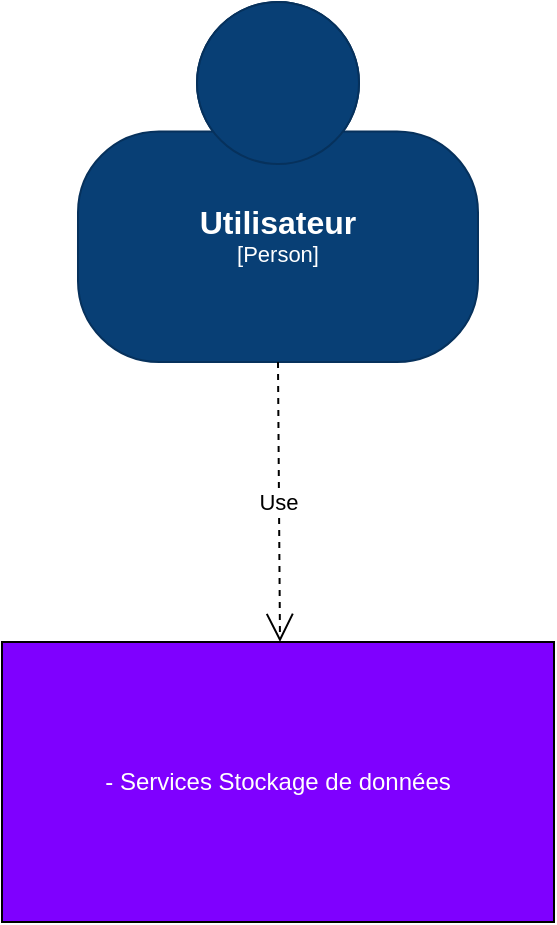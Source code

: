 <mxfile version="23.1.0" type="github" pages="3">
  <diagram id="kxF6QBIuY3cZwQ1bAduT" name="Page-2">
    <mxGraphModel dx="984" dy="579" grid="1" gridSize="10" guides="1" tooltips="1" connect="1" arrows="1" fold="1" page="1" pageScale="1" pageWidth="827" pageHeight="1169" math="0" shadow="0">
      <root>
        <mxCell id="0" />
        <mxCell id="1" parent="0" />
        <object placeholders="1" c4Name="Utilisateur" c4Type="Person" c4Description="" label="&lt;font style=&quot;font-size: 16px&quot;&gt;&lt;b&gt;%c4Name%&lt;/b&gt;&lt;/font&gt;&lt;div&gt;[%c4Type%]&lt;/div&gt;&lt;br&gt;&lt;div&gt;&lt;font style=&quot;font-size: 11px&quot;&gt;&lt;font color=&quot;#cccccc&quot;&gt;%c4Description%&lt;/font&gt;&lt;/div&gt;" id="RRu45JyRfsKYmiZNLGVk-1">
          <mxCell style="html=1;fontSize=11;dashed=0;whiteSpace=wrap;fillColor=#083F75;strokeColor=#06315C;fontColor=#ffffff;shape=mxgraph.c4.person2;align=center;metaEdit=1;points=[[0.5,0,0],[1,0.5,0],[1,0.75,0],[0.75,1,0],[0.5,1,0],[0.25,1,0],[0,0.75,0],[0,0.5,0]];resizable=0;" vertex="1" parent="1">
            <mxGeometry x="314" y="200" width="200" height="180" as="geometry" />
          </mxCell>
        </object>
        <mxCell id="GYtXxc-obM4SIkpx7FsU-1" value="Use" style="endArrow=open;endSize=12;dashed=1;html=1;rounded=0;entryX=0.5;entryY=0;entryDx=0;entryDy=0;exitX=0.5;exitY=1;exitDx=0;exitDy=0;exitPerimeter=0;" edge="1" parent="1" source="RRu45JyRfsKYmiZNLGVk-1">
          <mxGeometry width="160" relative="1" as="geometry">
            <mxPoint x="300" y="440" as="sourcePoint" />
            <mxPoint x="415" y="520" as="targetPoint" />
          </mxGeometry>
        </mxCell>
        <mxCell id="ArA5_G7l124TlHklUtV6-1" value="&lt;div&gt;&lt;br&gt;&lt;/div&gt;&lt;div&gt;&lt;br&gt;&lt;/div&gt;&lt;div&gt;&lt;font color=&quot;#ffffff&quot;&gt;- Services Stockage de données&lt;/font&gt;&lt;/div&gt;&lt;div&gt;&lt;br&gt;&lt;/div&gt;&lt;div&gt;&lt;br&gt;&lt;/div&gt;" style="rounded=0;whiteSpace=wrap;html=1;fillColor=#7F00FF;" vertex="1" parent="1">
          <mxGeometry x="276" y="520" width="276" height="140" as="geometry" />
        </mxCell>
      </root>
    </mxGraphModel>
  </diagram>
  <diagram id="OEi6wNwIWVzNIJGBWFt3" name="Page-3">
    <mxGraphModel dx="984" dy="579" grid="1" gridSize="10" guides="1" tooltips="1" connect="1" arrows="1" fold="1" page="1" pageScale="1" pageWidth="827" pageHeight="1169" math="0" shadow="0">
      <root>
        <mxCell id="0" />
        <mxCell id="1" parent="0" />
        <mxCell id="eYEUwstzAqYSA6-cwCUk-17" value="User HTTP" style="endArrow=block;dashed=1;endFill=0;endSize=12;html=1;rounded=0;entryX=0.5;entryY=0;entryDx=0;entryDy=0;exitX=0.5;exitY=1;exitDx=0;exitDy=0;exitPerimeter=0;" edge="1" parent="1" source="ZXKaBPsIvTFtvK5_cp-c-1">
          <mxGeometry width="160" relative="1" as="geometry">
            <mxPoint x="204.5" y="400" as="sourcePoint" />
            <mxPoint x="204.5" y="560" as="targetPoint" />
            <Array as="points">
              <mxPoint x="204.5" y="500" />
            </Array>
            <mxPoint as="offset" />
          </mxGeometry>
        </mxCell>
        <mxCell id="eYEUwstzAqYSA6-cwCUk-18" value="Json/HTTP" style="endArrow=open;endFill=1;endSize=12;html=1;rounded=0;entryX=0;entryY=0.5;entryDx=0;entryDy=0;" edge="1" parent="1">
          <mxGeometry width="160" relative="1" as="geometry">
            <mxPoint x="330" y="622" as="sourcePoint" />
            <mxPoint x="620" y="622" as="targetPoint" />
          </mxGeometry>
        </mxCell>
        <mxCell id="agEmQbVjJ_qmVKSMxN9N-1" value="&lt;font color=&quot;#ffffff&quot;&gt;«interface»&lt;/font&gt;&lt;br&gt;&lt;font color=&quot;#ffffff&quot;&gt;&lt;b&gt;Application Web&lt;/b&gt;&lt;/font&gt;" style="html=1;whiteSpace=wrap;fillColor=#0066CC;" vertex="1" parent="1">
          <mxGeometry x="80" y="560" width="250" height="125" as="geometry" />
        </mxCell>
        <mxCell id="zv3WweZOadLK953ujlf6-1" value="&lt;div&gt;&lt;br&gt;&lt;/div&gt;&lt;div&gt;&lt;br&gt;&lt;/div&gt;&lt;div&gt;&lt;font color=&quot;#ffffff&quot;&gt;Base de données&lt;/font&gt;&lt;/div&gt;" style="strokeWidth=2;html=1;shape=mxgraph.flowchart.database;whiteSpace=wrap;fillColor=#FF00FF;" vertex="1" parent="1">
          <mxGeometry x="620" y="545" width="160" height="155" as="geometry" />
        </mxCell>
        <object placeholders="1" c4Name="Utilisateur" c4Type="Person" c4Description="" label="&lt;font style=&quot;font-size: 16px&quot;&gt;&lt;b&gt;%c4Name%&lt;/b&gt;&lt;/font&gt;&lt;div&gt;[%c4Type%]&lt;/div&gt;&lt;br&gt;&lt;div&gt;&lt;font style=&quot;font-size: 11px&quot;&gt;&lt;font color=&quot;#cccccc&quot;&gt;%c4Description%&lt;/font&gt;&lt;/div&gt;" id="ZXKaBPsIvTFtvK5_cp-c-1">
          <mxCell style="html=1;fontSize=11;dashed=0;whiteSpace=wrap;fillColor=#083F75;strokeColor=#06315C;fontColor=#ffffff;shape=mxgraph.c4.person2;align=center;metaEdit=1;points=[[0.5,0,0],[1,0.5,0],[1,0.75,0],[0.75,1,0],[0.5,1,0],[0.25,1,0],[0,0.75,0],[0,0.5,0]];resizable=0;" vertex="1" parent="1">
            <mxGeometry x="105" y="180" width="200" height="180" as="geometry" />
          </mxCell>
        </object>
      </root>
    </mxGraphModel>
  </diagram>
  <diagram id="V83xMxlTfEwU_WYkIf8O" name="Page-4">
    <mxGraphModel dx="984" dy="579" grid="1" gridSize="10" guides="1" tooltips="1" connect="1" arrows="1" fold="1" page="1" pageScale="1" pageWidth="827" pageHeight="1169" math="0" shadow="0">
      <root>
        <mxCell id="0" />
        <mxCell id="1" parent="0" />
        <mxCell id="elyC3XUzIFdAn9LevwW5-3" value="&lt;font color=&quot;#ffffff&quot;&gt;API User - 2&lt;/font&gt;" style="ellipse;whiteSpace=wrap;html=1;strokeWidth=2;rounded=1;arcSize=12;fillColor=#0066CC;" vertex="1" parent="1">
          <mxGeometry x="220" y="970" width="160" height="160" as="geometry" />
        </mxCell>
        <mxCell id="elyC3XUzIFdAn9LevwW5-5" value="User HTTP" style="endArrow=open;endSize=12;dashed=1;html=1;rounded=0;entryX=0.5;entryY=0;entryDx=0;entryDy=0;exitX=0.75;exitY=1;exitDx=0;exitDy=0;exitPerimeter=0;" edge="1" parent="1" source="qIL6PZW-6qE1k14itSYv-1" target="qIL6PZW-6qE1k14itSYv-3">
          <mxGeometry width="160" relative="1" as="geometry">
            <mxPoint x="410" y="260" as="sourcePoint" />
            <mxPoint x="454" y="310" as="targetPoint" />
            <mxPoint as="offset" />
          </mxGeometry>
        </mxCell>
        <mxCell id="elyC3XUzIFdAn9LevwW5-6" value="User HTTP" style="endArrow=open;endSize=12;dashed=1;html=1;rounded=0;exitX=0.25;exitY=1;exitDx=0;exitDy=0;exitPerimeter=0;entryX=0.5;entryY=0;entryDx=0;entryDy=0;" edge="1" parent="1" source="qIL6PZW-6qE1k14itSYv-1" target="qIL6PZW-6qE1k14itSYv-2">
          <mxGeometry width="160" relative="1" as="geometry">
            <mxPoint x="320" y="260" as="sourcePoint" />
            <mxPoint x="280" y="310" as="targetPoint" />
          </mxGeometry>
        </mxCell>
        <mxCell id="Y0MzX0LgHhpG6_t-e-ey-1" value="&lt;div&gt;&lt;font color=&quot;#ffffff&quot;&gt;&lt;br&gt;&lt;/font&gt;&lt;/div&gt;&lt;div&gt;&lt;font color=&quot;#ffffff&quot;&gt;&lt;br&gt;&lt;/font&gt;&lt;/div&gt;&lt;div&gt;&lt;font color=&quot;#ffffff&quot;&gt;&lt;br&gt;&lt;/font&gt;&lt;/div&gt;&lt;div&gt;&lt;font color=&quot;#ffffff&quot;&gt;Base data :&lt;/font&gt;&lt;/div&gt;&lt;div&gt;&lt;font color=&quot;#ffffff&quot;&gt;- Tweets&lt;/font&gt;&lt;/div&gt;&lt;div&gt;&lt;font color=&quot;#ffffff&quot;&gt;- Utilisateur&lt;br&gt;&lt;/font&gt;&lt;/div&gt;" style="strokeWidth=2;html=1;shape=mxgraph.flowchart.database;whiteSpace=wrap;fillColor=#7F00FF;" vertex="1" parent="1">
          <mxGeometry x="480" y="720" width="200" height="170" as="geometry" />
        </mxCell>
        <mxCell id="gPoKbpyFbdGKQ7TawYii-2" value="" style="endArrow=block;dashed=1;endFill=0;endSize=12;html=1;rounded=0;exitX=1;exitY=0.5;exitDx=0;exitDy=0;entryX=0;entryY=0.5;entryDx=0;entryDy=0;entryPerimeter=0;" edge="1" parent="1" source="qIL6PZW-6qE1k14itSYv-6" target="Y0MzX0LgHhpG6_t-e-ey-1">
          <mxGeometry width="160" relative="1" as="geometry">
            <mxPoint x="280" y="790" as="sourcePoint" />
            <mxPoint x="470" y="790" as="targetPoint" />
          </mxGeometry>
        </mxCell>
        <mxCell id="gPoKbpyFbdGKQ7TawYii-11" value="" style="endArrow=block;dashed=1;endFill=0;endSize=12;html=1;rounded=0;entryX=0.5;entryY=0;entryDx=0;entryDy=0;exitX=0.5;exitY=1;exitDx=0;exitDy=0;" edge="1" parent="1" source="qIL6PZW-6qE1k14itSYv-2" target="qIL6PZW-6qE1k14itSYv-6">
          <mxGeometry width="160" relative="1" as="geometry">
            <mxPoint x="115" y="575" as="sourcePoint" />
            <mxPoint x="245" y="585" as="targetPoint" />
          </mxGeometry>
        </mxCell>
        <mxCell id="wmtQkmxCQseQBnzBvPaz-1" value="Json/HTTP" style="edgeLabel;html=1;align=center;verticalAlign=middle;resizable=0;points=[];" vertex="1" connectable="0" parent="gPoKbpyFbdGKQ7TawYii-11">
          <mxGeometry x="-0.07" y="-2" relative="1" as="geometry">
            <mxPoint as="offset" />
          </mxGeometry>
        </mxCell>
        <mxCell id="gPoKbpyFbdGKQ7TawYii-12" value="Json/HTTP" style="endArrow=block;dashed=1;endFill=0;endSize=12;html=1;rounded=0;exitX=0.5;exitY=1;exitDx=0;exitDy=0;entryX=0.5;entryY=0;entryDx=0;entryDy=0;entryPerimeter=0;" edge="1" parent="1" source="qIL6PZW-6qE1k14itSYv-3" target="Y0MzX0LgHhpG6_t-e-ey-1">
          <mxGeometry width="160" relative="1" as="geometry">
            <mxPoint x="579.5" y="560" as="sourcePoint" />
            <mxPoint x="579.5" y="710" as="targetPoint" />
          </mxGeometry>
        </mxCell>
        <mxCell id="gPoKbpyFbdGKQ7TawYii-13" value="" style="endArrow=block;dashed=1;endFill=0;endSize=12;html=1;rounded=0;entryX=0.5;entryY=0;entryDx=0;entryDy=0;exitX=1;exitY=1;exitDx=0;exitDy=0;" edge="1" parent="1" source="qIL6PZW-6qE1k14itSYv-6" target="elyC3XUzIFdAn9LevwW5-3">
          <mxGeometry width="160" relative="1" as="geometry">
            <mxPoint x="270" y="890" as="sourcePoint" />
            <mxPoint x="240" y="940" as="targetPoint" />
          </mxGeometry>
        </mxCell>
        <object placeholders="1" c4Name="Utilisateur" c4Type="Person" c4Description="user" label="&lt;font style=&quot;font-size: 16px&quot;&gt;&lt;b&gt;%c4Name%&lt;/b&gt;&lt;/font&gt;&lt;div&gt;[%c4Type%]&lt;/div&gt;&lt;br&gt;&lt;div&gt;&lt;font style=&quot;font-size: 11px&quot;&gt;&lt;font color=&quot;#cccccc&quot;&gt;%c4Description%&lt;/font&gt;&lt;/div&gt;" id="qIL6PZW-6qE1k14itSYv-1">
          <mxCell style="html=1;fontSize=11;dashed=0;whiteSpace=wrap;fillColor=#083F75;strokeColor=#06315C;fontColor=#ffffff;shape=mxgraph.c4.person2;align=center;metaEdit=1;points=[[0.5,0,0],[1,0.5,0],[1,0.75,0],[0.75,1,0],[0.5,1,0],[0.25,1,0],[0,0.75,0],[0,0.5,0]];resizable=0;" vertex="1" parent="1">
            <mxGeometry x="280" y="70" width="200" height="180" as="geometry" />
          </mxCell>
        </object>
        <mxCell id="qIL6PZW-6qE1k14itSYv-2" value="&lt;div&gt;&lt;font color=&quot;#ffffff&quot;&gt;Poster un&lt;br&gt;&lt;/font&gt;&lt;/div&gt;&lt;div&gt;&lt;font color=&quot;#ffffff&quot;&gt;Tweets&lt;br&gt;&lt;/font&gt;&lt;/div&gt;" style="rounded=0;whiteSpace=wrap;html=1;fillColor=#9AC7BF;" vertex="1" parent="1">
          <mxGeometry x="80" y="400" width="200" height="140" as="geometry" />
        </mxCell>
        <mxCell id="qIL6PZW-6qE1k14itSYv-3" value="&lt;font color=&quot;#ffffff&quot;&gt;EditProfil&lt;/font&gt;" style="rounded=0;whiteSpace=wrap;html=1;fillColor=#9AC7BF;" vertex="1" parent="1">
          <mxGeometry x="480" y="400" width="200" height="140" as="geometry" />
        </mxCell>
        <mxCell id="qIL6PZW-6qE1k14itSYv-6" value="&lt;font color=&quot;#ffffff&quot;&gt;API Post - 1&lt;/font&gt;" style="ellipse;whiteSpace=wrap;html=1;strokeWidth=2;rounded=1;arcSize=12;fillColor=#0066CC;" vertex="1" parent="1">
          <mxGeometry x="100" y="725" width="160" height="160" as="geometry" />
        </mxCell>
      </root>
    </mxGraphModel>
  </diagram>
</mxfile>
